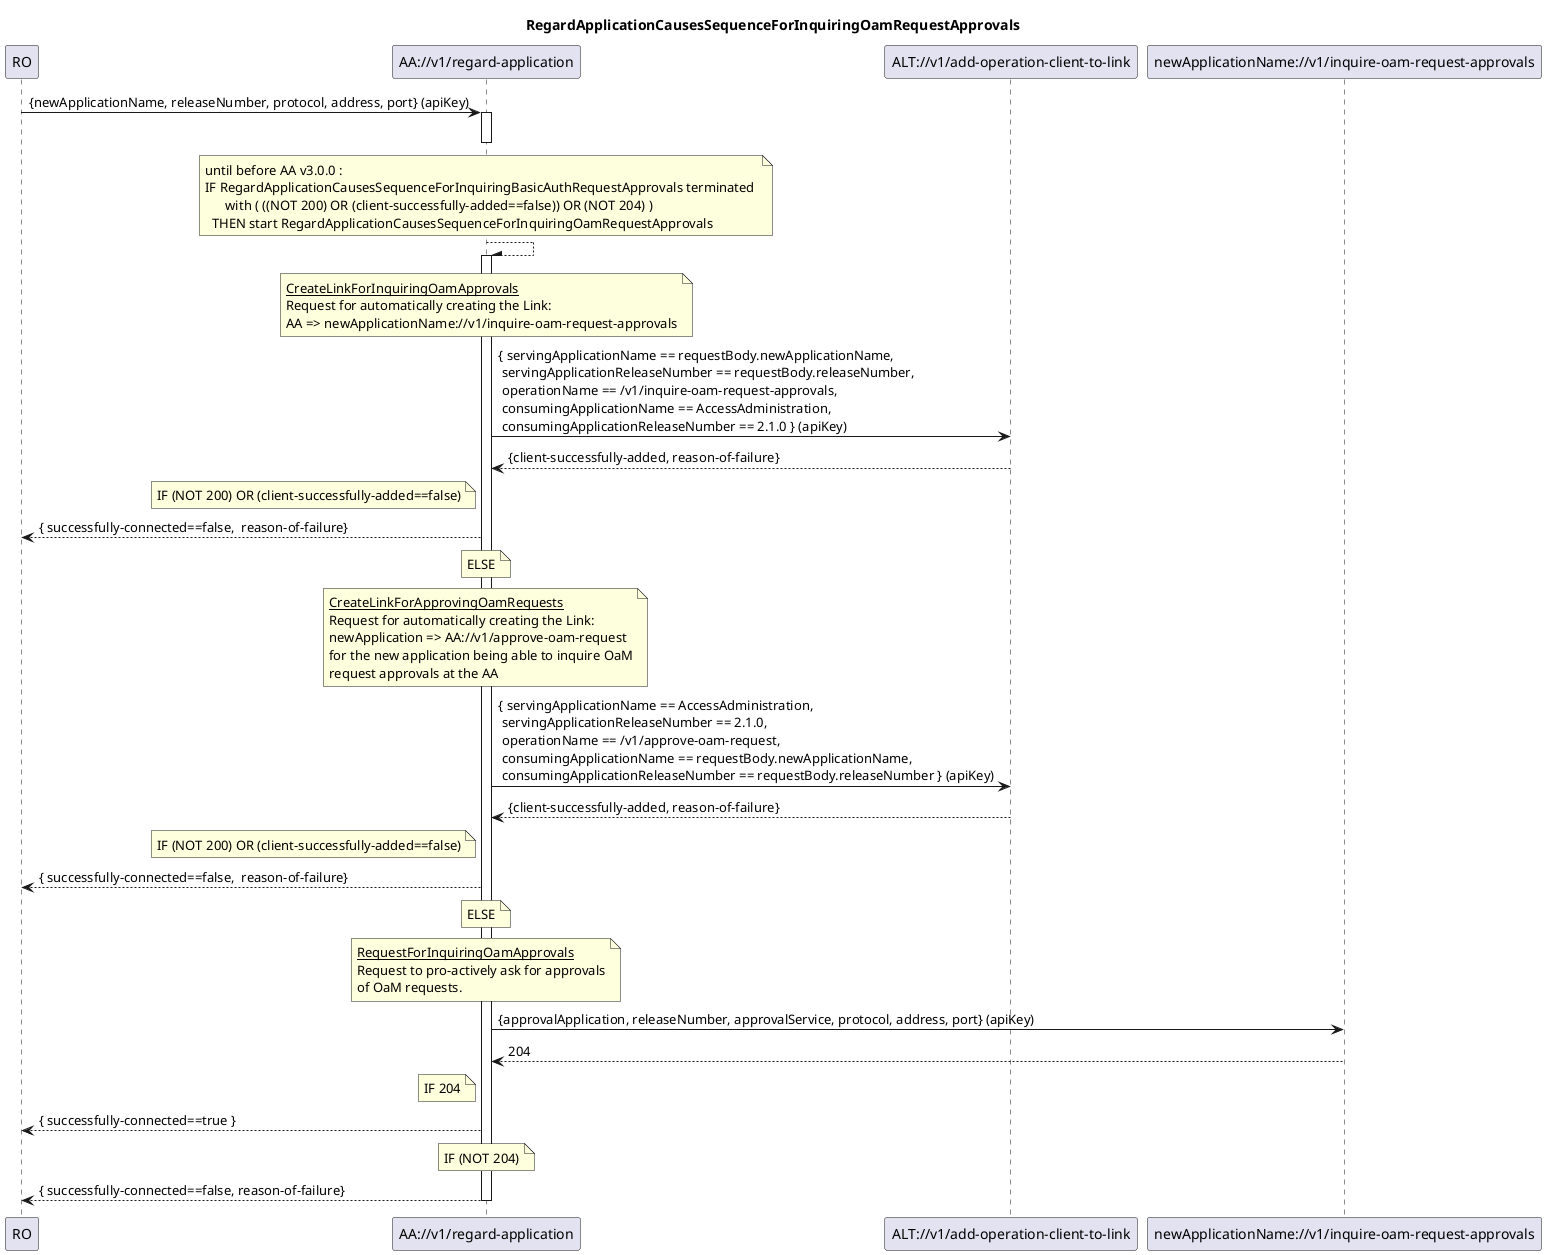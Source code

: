 @startuml is002_regardApplicationCausesOamSequence
skinparam responseMessageBelowArrow true

title
RegardApplicationCausesSequenceForInquiringOamRequestApprovals
end title

participant "RO" as ro
participant "AA://v1/regard-application" as aa
participant "ALT://v1/add-operation-client-to-link" as alt
participant "newApplicationName://v1/inquire-oam-request-approvals" as newApplicationOam

ro -> aa : {newApplicationName, releaseNumber, protocol, address, port} (apiKey)
activate aa
deactivate aa

note over aa
until before AA v3.0.0 : 
IF RegardApplicationCausesSequenceForInquiringBasicAuthRequestApprovals terminated 
      with ( ((NOT 200) OR (client-successfully-added==false)) OR (NOT 204) )
  THEN start RegardApplicationCausesSequenceForInquiringOamRequestApprovals
end note
aa --\ aa

activate aa
note over aa
<u>CreateLinkForInquiringOamApprovals</u>
Request for automatically creating the Link:
AA => newApplicationName://v1/inquire-oam-request-approvals
end note
aa -> alt : { servingApplicationName == requestBody.newApplicationName,\n servingApplicationReleaseNumber == requestBody.releaseNumber,\n operationName == /v1/inquire-oam-request-approvals,\n consumingApplicationName == AccessAdministration,\n consumingApplicationReleaseNumber == 2.1.0 } (apiKey)
alt --> aa : {client-successfully-added, reason-of-failure}

note left aa
IF (NOT 200) OR (client-successfully-added==false)
end note
aa --> ro : { successfully-connected==false,  reason-of-failure}

note over aa
ELSE
end note

note over aa
<u>CreateLinkForApprovingOamRequests</u>
Request for automatically creating the Link:
newApplication => AA://v1/approve-oam-request
for the new application being able to inquire OaM
request approvals at the AA
end note
aa -> alt : { servingApplicationName == AccessAdministration,\n servingApplicationReleaseNumber == 2.1.0,\n operationName == /v1/approve-oam-request,\n consumingApplicationName == requestBody.newApplicationName,\n consumingApplicationReleaseNumber == requestBody.releaseNumber } (apiKey)
alt --> aa : {client-successfully-added, reason-of-failure}

note left aa
IF (NOT 200) OR (client-successfully-added==false)
end note
aa --> ro : { successfully-connected==false,  reason-of-failure}

note over aa
ELSE
end note

note over aa
<u>RequestForInquiringOamApprovals</u>
Request to pro-actively ask for approvals
of OaM requests.
end note
aa -> newApplicationOam : {approvalApplication, releaseNumber, approvalService, protocol, address, port} (apiKey)
newApplicationOam --> aa : 204

note left aa
IF 204
end note
aa --> ro : { successfully-connected==true }

note over aa
IF (NOT 204)
end note
aa --> ro : { successfully-connected==false, reason-of-failure}

deactivate aa

@enduml